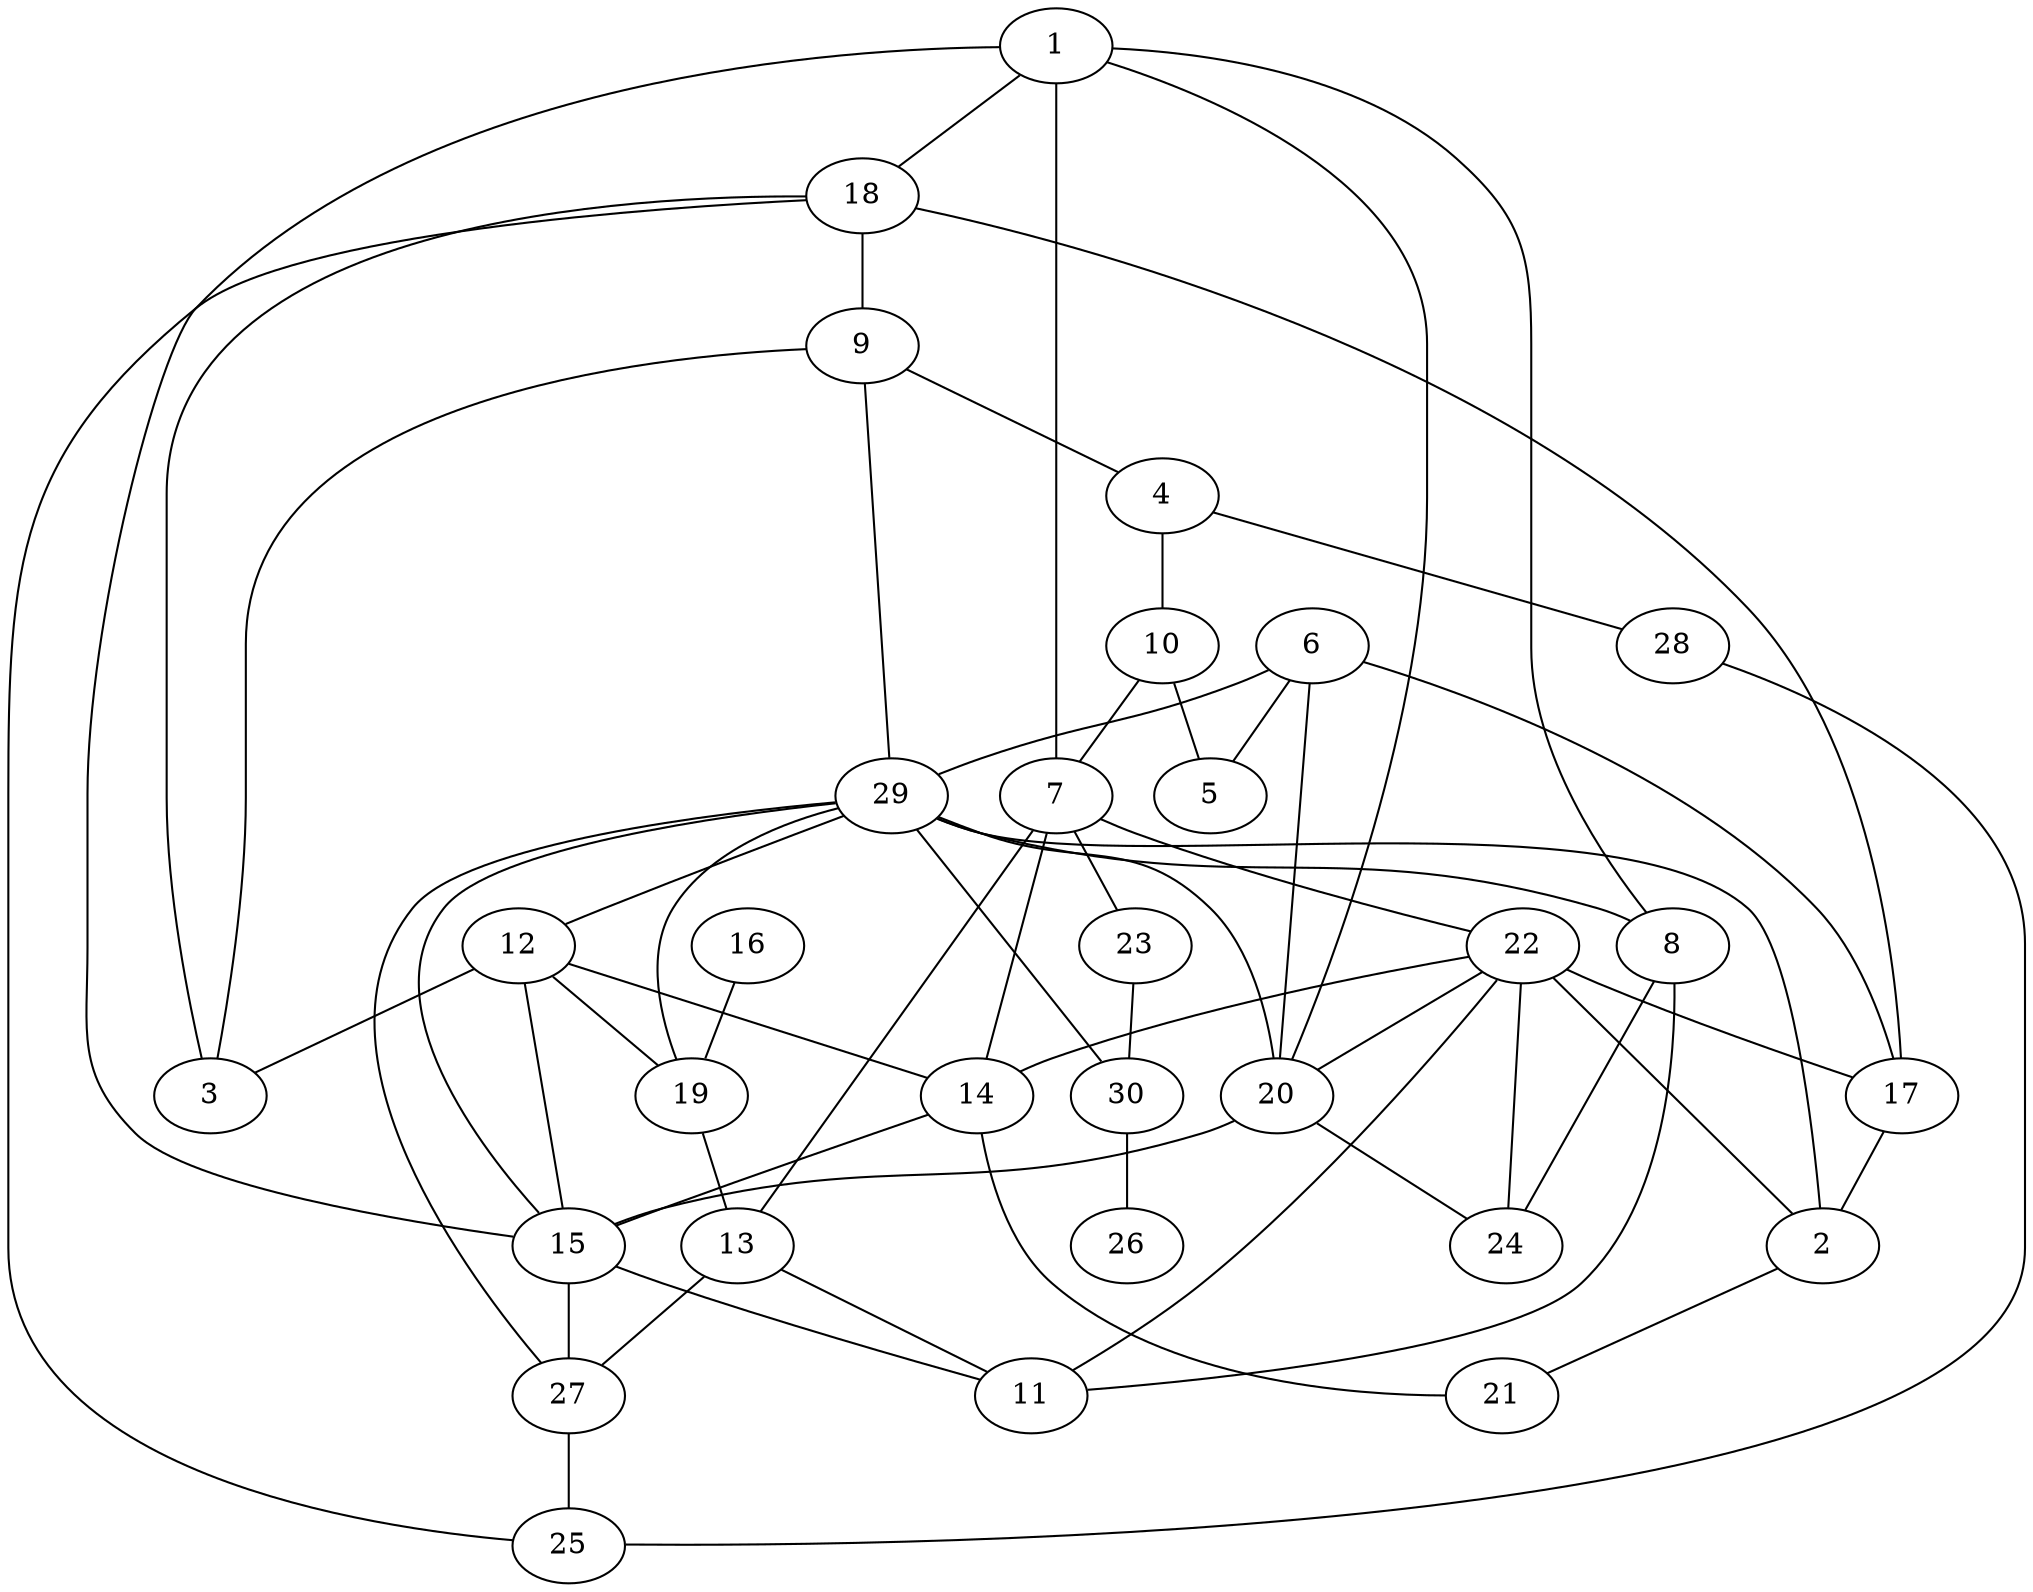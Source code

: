 graph G {
1;
2;
3;
4;
5;
6;
7;
8;
9;
10;
11;
12;
13;
14;
15;
16;
17;
18;
19;
20;
21;
22;
23;
24;
25;
26;
27;
28;
29;
30;
23 -- 30;
28 -- 25;
2 -- 21;
15 -- 27;
6 -- 17;
19 -- 13;
9 -- 29;
18 -- 9;
29 -- 30;
7 -- 14;
17 -- 2;
13 -- 27;
22 -- 17;
10 -- 5;
7 -- 13;
29 -- 2;
29 -- 15;
12 -- 14;
29 -- 20;
9 -- 4;
18 -- 3;
27 -- 25;
22 -- 14;
4 -- 10;
20 -- 15;
30 -- 26;
15 -- 1;
1 -- 18;
2 -- 22;
14 -- 21;
20 -- 24;
25 -- 18;
14 -- 15;
15 -- 11;
29 -- 8;
6 -- 5;
10 -- 7;
16 -- 19;
9 -- 3;
20 -- 1;
22 -- 24;
7 -- 1;
8 -- 11;
22 -- 20;
29 -- 12;
8 -- 24;
7 -- 22;
12 -- 15;
18 -- 17;
6 -- 20;
6 -- 29;
22 -- 11;
29 -- 27;
12 -- 19;
12 -- 3;
19 -- 29;
7 -- 23;
8 -- 1;
13 -- 11;
4 -- 28;
}
